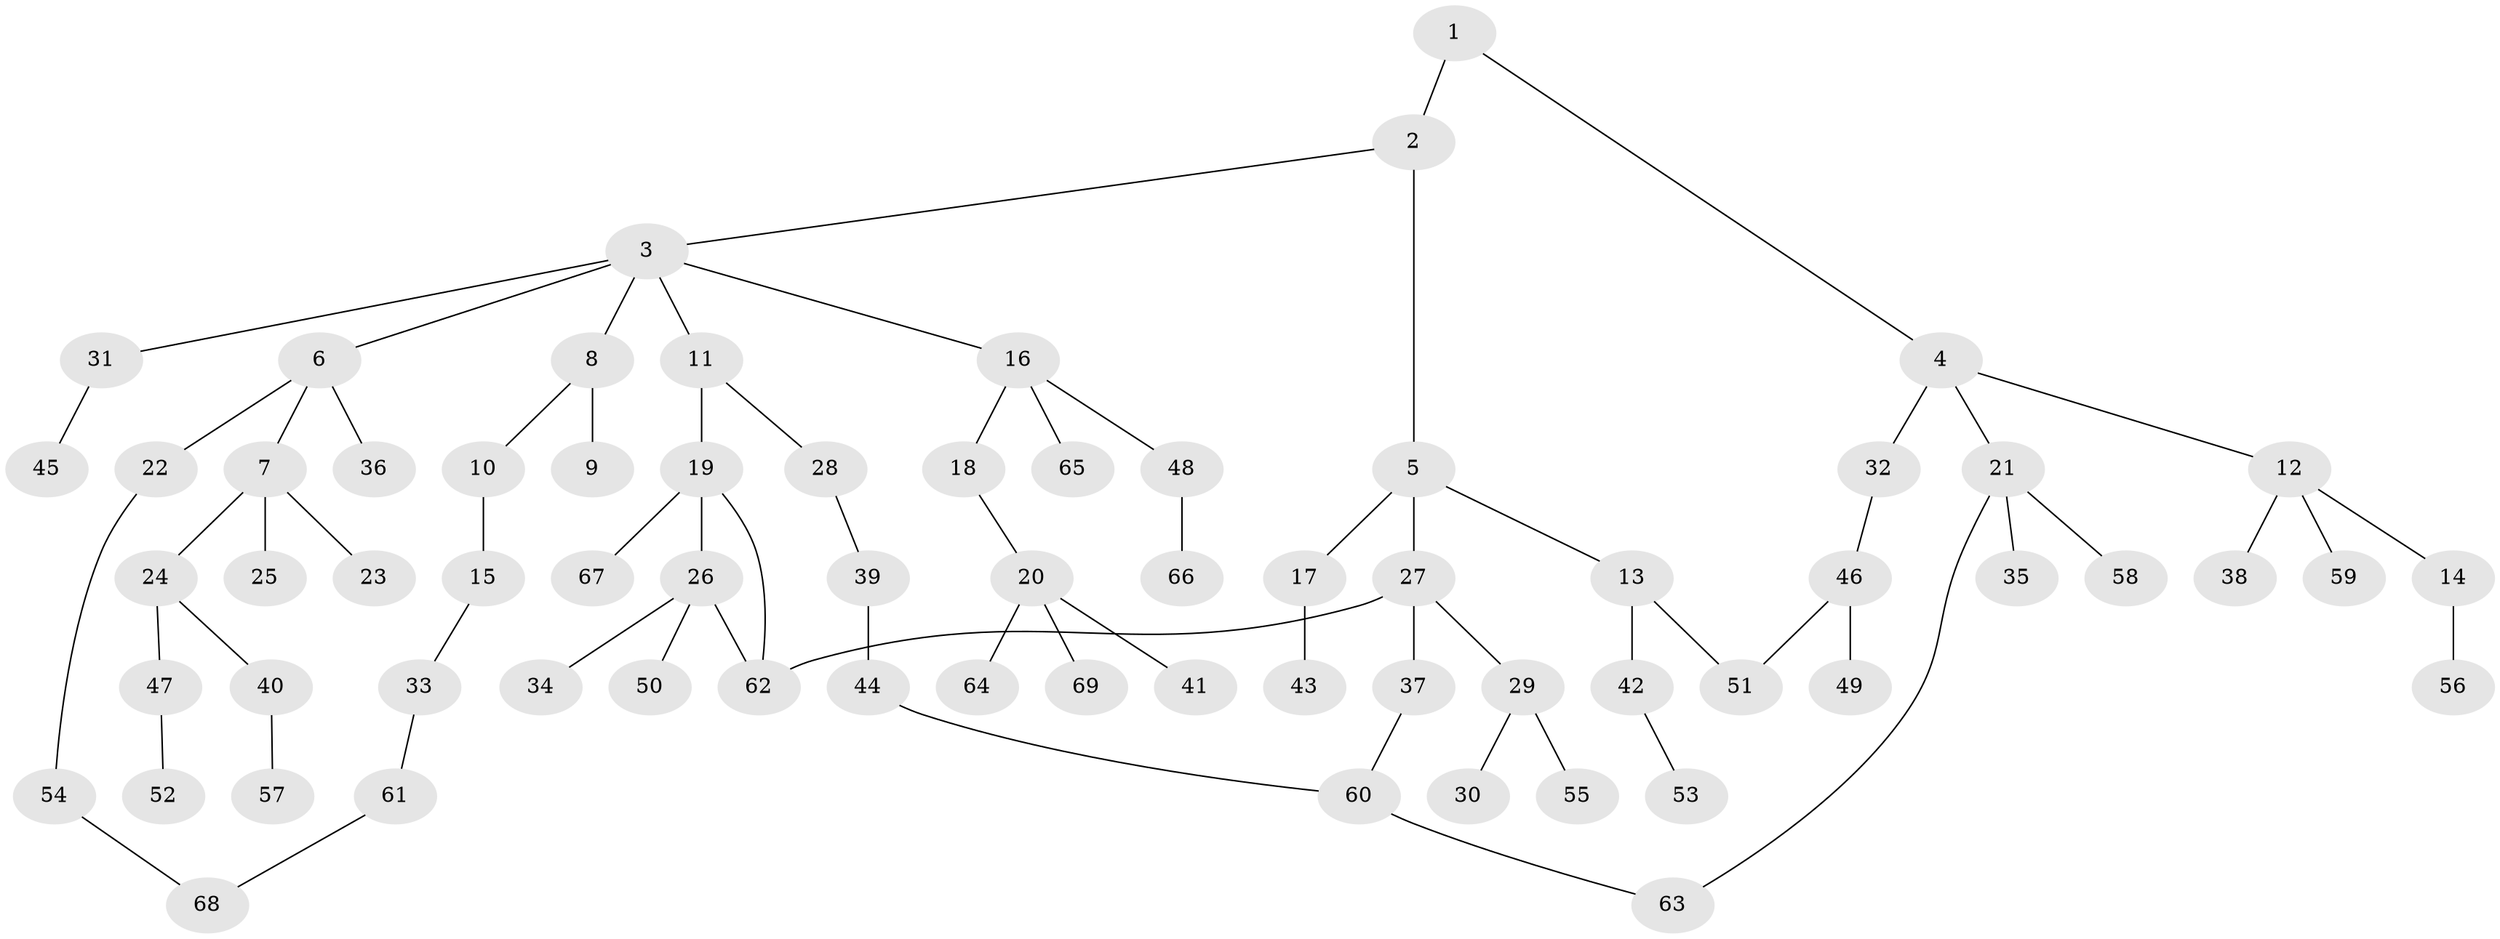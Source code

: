 // coarse degree distribution, {1: 0.6176470588235294, 3: 0.029411764705882353, 2: 0.23529411764705882, 14: 0.029411764705882353, 5: 0.058823529411764705, 6: 0.029411764705882353}
// Generated by graph-tools (version 1.1) at 2025/45/03/04/25 21:45:31]
// undirected, 69 vertices, 74 edges
graph export_dot {
graph [start="1"]
  node [color=gray90,style=filled];
  1;
  2;
  3;
  4;
  5;
  6;
  7;
  8;
  9;
  10;
  11;
  12;
  13;
  14;
  15;
  16;
  17;
  18;
  19;
  20;
  21;
  22;
  23;
  24;
  25;
  26;
  27;
  28;
  29;
  30;
  31;
  32;
  33;
  34;
  35;
  36;
  37;
  38;
  39;
  40;
  41;
  42;
  43;
  44;
  45;
  46;
  47;
  48;
  49;
  50;
  51;
  52;
  53;
  54;
  55;
  56;
  57;
  58;
  59;
  60;
  61;
  62;
  63;
  64;
  65;
  66;
  67;
  68;
  69;
  1 -- 2;
  1 -- 4;
  2 -- 3;
  2 -- 5;
  3 -- 6;
  3 -- 8;
  3 -- 11;
  3 -- 16;
  3 -- 31;
  4 -- 12;
  4 -- 21;
  4 -- 32;
  5 -- 13;
  5 -- 17;
  5 -- 27;
  6 -- 7;
  6 -- 22;
  6 -- 36;
  7 -- 23;
  7 -- 24;
  7 -- 25;
  8 -- 9;
  8 -- 10;
  10 -- 15;
  11 -- 19;
  11 -- 28;
  12 -- 14;
  12 -- 38;
  12 -- 59;
  13 -- 42;
  13 -- 51;
  14 -- 56;
  15 -- 33;
  16 -- 18;
  16 -- 48;
  16 -- 65;
  17 -- 43;
  18 -- 20;
  19 -- 26;
  19 -- 62;
  19 -- 67;
  20 -- 41;
  20 -- 64;
  20 -- 69;
  21 -- 35;
  21 -- 58;
  21 -- 63;
  22 -- 54;
  24 -- 40;
  24 -- 47;
  26 -- 34;
  26 -- 50;
  26 -- 62;
  27 -- 29;
  27 -- 37;
  27 -- 62;
  28 -- 39;
  29 -- 30;
  29 -- 55;
  31 -- 45;
  32 -- 46;
  33 -- 61;
  37 -- 60;
  39 -- 44;
  40 -- 57;
  42 -- 53;
  44 -- 60;
  46 -- 49;
  46 -- 51;
  47 -- 52;
  48 -- 66;
  54 -- 68;
  60 -- 63;
  61 -- 68;
}
